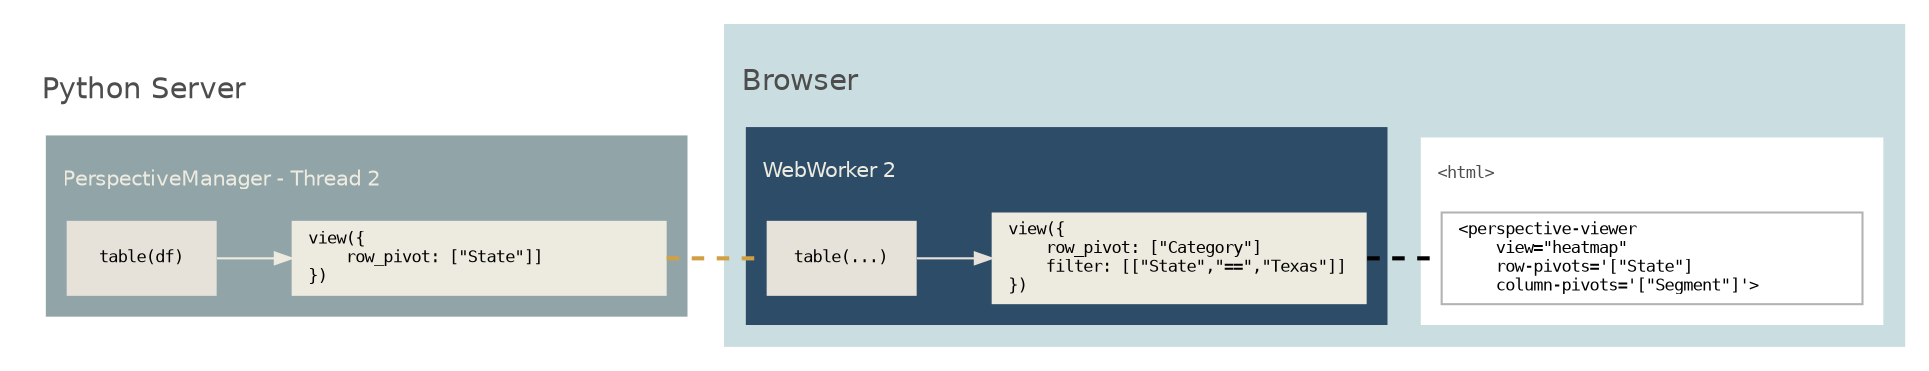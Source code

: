 digraph G {
    graph [rankdir="LR" fontname="helvetica" labeljust="l"]
    node [shape="box" fontname="monospace" fontsize=8 color=gray70 style=filled fillcolor=white];
    edge [color="#EDEBDF" arrowsize=0.8]
    subgraph cluster_11 {
        label="\lPython Server";
        fontcolor=gray30
        margin=10
        color=none
        subgraph cluster_thread_2 {
            graph [
                label="\lPerspectiveManager - Thread 2";
                style=filled
                fillcolor="#91A4A8"
                color=none
                fontcolor="#EDEBDF"
                fontsize=10
                margin=10
            ]
            table_thread_2 [
                label="table(df)"
                width=1
                color=none
                fillcolor="#E6E2DA"
            ]
            view_thread_2 [
                label="view({\l    row_pivot: [\"State\"]]\l})\l"
                width=2.5
                color=none
                fillcolor="#EDEBDF"
            ]
    

            table_thread_2 -> view_thread_2;
        }

    }
    subgraph cluster_browser {
        graph [
            label="\lBrowser";
            color="#CADEE1";
            margin=10
            style=filled;
            fontcolor=gray30
        ]

        subgraph cluster_webworker2 {
            graph [
                label="\lWebWorker 2";
                style=filled
                margin=10
                fillcolor="#2D4C68"
                color=none
                fontcolor="#EDEBDF"
                fontsize=10
            ]
            table12 [
                label="table(...)"
                width=1
                color=none
                fillcolor="#E6E2DA"
            ]

            view12 [
                label="view({\l    row_pivot: [\"Category\"]\l    filter: [[\"State\",\"==\",\"Texas\"]]\l})\l"
                width=2.5
                color=none
                fillcolor="#EDEBDF"
            ]

            table12 -> {view12}  [color="#E6E2DA"];
        }

        view_thread_2  -> table12 [penwidth=2 style=dashed arrowhead=none color="#D1A043"];
 
        subgraph cluster_41 {
           graph [
                label="\l<html>";
                color=none
                fillcolor=white
                fontcolor=gray30
                fontsize=10
                fontname="monospace" fontsize=8 color=none 

            ]
           
            viewer5 [
                label = "<perspective-viewer\l    view=\"heatmap\"\l    row-pivots='[\"State\"]\l    column-pivots='[\"Segment\"]'>\l"
                width=2.8
            ];
            view12 -> viewer5 [penwidth=2 style=dashed arrowhead=none color="#666"];
        }
      
        
    }	
}